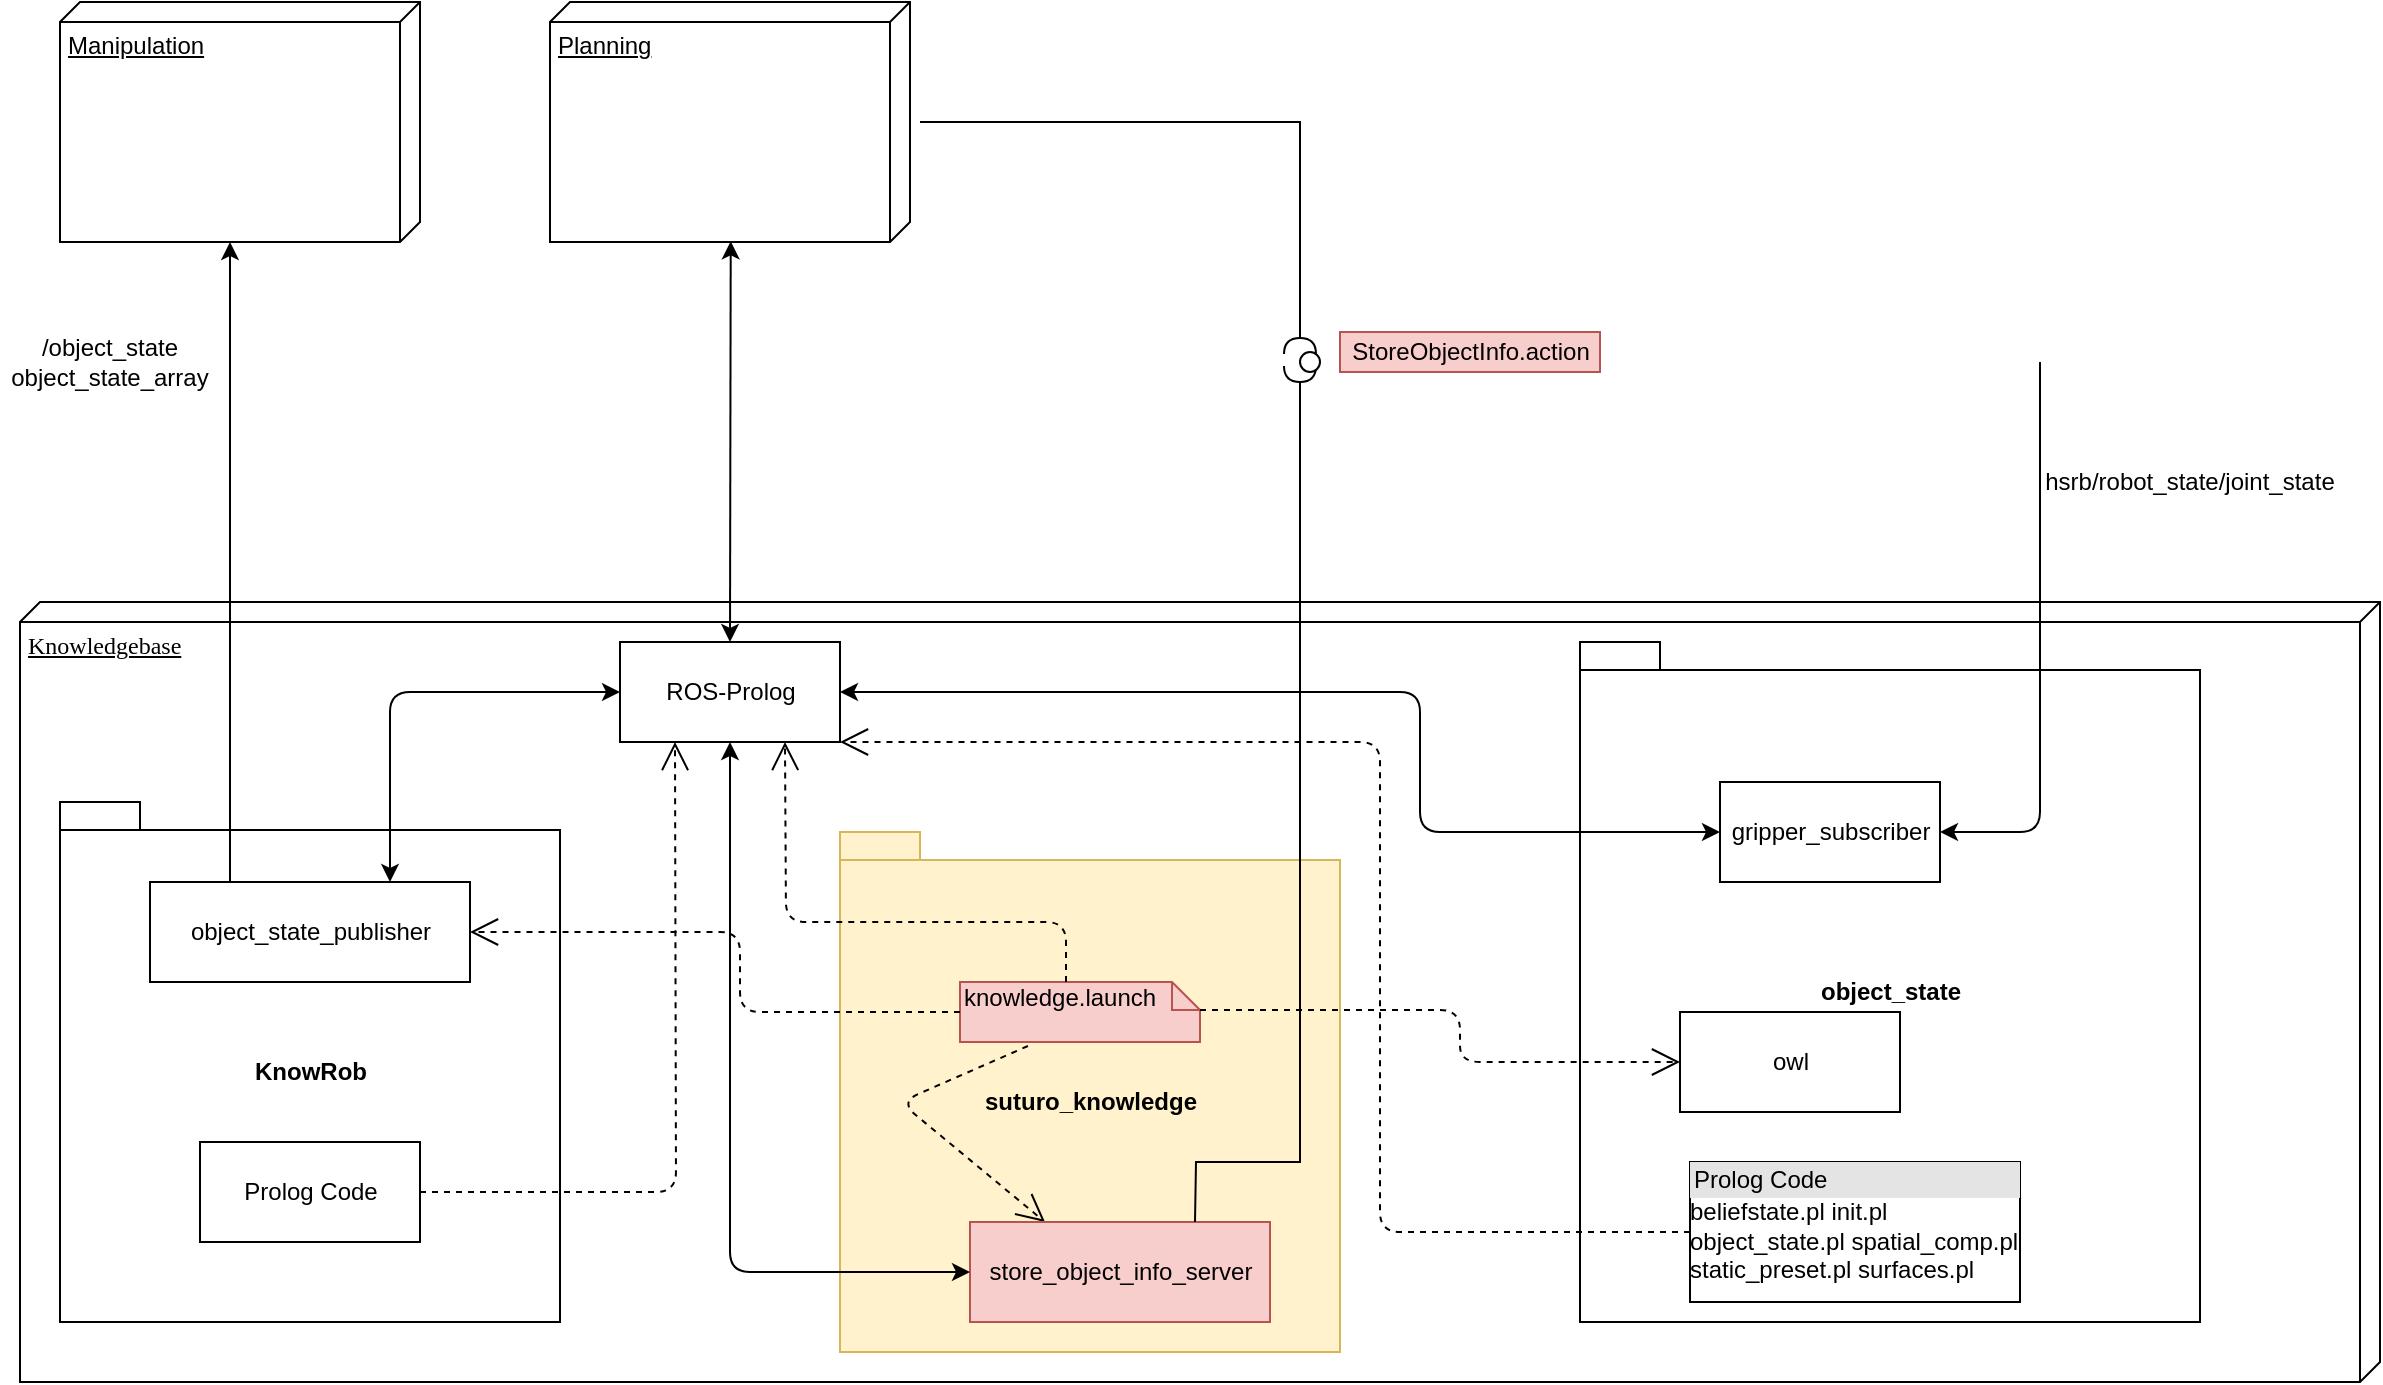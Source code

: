 <mxfile version="12.5.6" type="device"><diagram name="Page-1" id="5f0bae14-7c28-e335-631c-24af17079c00"><mxGraphModel dx="2457" dy="784" grid="1" gridSize="10" guides="1" tooltips="1" connect="1" arrows="1" fold="1" page="1" pageScale="1" pageWidth="1100" pageHeight="850" background="#ffffff" math="0" shadow="0"><root><mxCell id="0"/><mxCell id="1" parent="0"/><mxCell id="39150e848f15840c-1" value="Knowledgebase" style="verticalAlign=top;align=left;spacingTop=8;spacingLeft=2;spacingRight=12;shape=cube;size=10;direction=south;fontStyle=4;html=1;rounded=0;shadow=0;comic=0;labelBackgroundColor=none;strokeWidth=1;fontFamily=Verdana;fontSize=12" parent="1" vertex="1"><mxGeometry x="-160" y="400" width="1180" height="390" as="geometry"/></mxCell><mxCell id="SEkTRPLyYHeVL0L44wXC-1" value="suturo_knowledge" style="shape=folder;fontStyle=1;spacingTop=10;tabWidth=40;tabHeight=14;tabPosition=left;html=1;fillColor=#fff2cc;strokeColor=#d6b656;" vertex="1" parent="1"><mxGeometry x="250" y="515" width="250" height="260" as="geometry"/></mxCell><mxCell id="SEkTRPLyYHeVL0L44wXC-8" value="" style="endArrow=open;endSize=12;dashed=1;html=1;exitX=0.283;exitY=1.067;exitDx=0;exitDy=0;exitPerimeter=0;entryX=0.25;entryY=0;entryDx=0;entryDy=0;" edge="1" parent="1" source="J4PczT1_aH97E_ln1lu--24" target="J4PczT1_aH97E_ln1lu--10"><mxGeometry x="0.273" y="39" width="160" relative="1" as="geometry"><mxPoint x="343.96" y="622.01" as="sourcePoint"/><mxPoint x="337.05" y="710" as="targetPoint"/><mxPoint as="offset"/><Array as="points"><mxPoint x="280" y="650"/></Array></mxGeometry></mxCell><mxCell id="J4PczT1_aH97E_ln1lu--3" value="ROS-Prolog" style="html=1;" parent="1" vertex="1"><mxGeometry x="140" y="420" width="110" height="50" as="geometry"/></mxCell><mxCell id="J4PczT1_aH97E_ln1lu--4" value="KnowRob&lt;br&gt;" style="shape=folder;fontStyle=1;spacingTop=10;tabWidth=40;tabHeight=14;tabPosition=left;html=1;" parent="1" vertex="1"><mxGeometry x="-140" y="500" width="250" height="260" as="geometry"/></mxCell><mxCell id="J4PczT1_aH97E_ln1lu--5" value="object_state_publisher" style="html=1;" parent="1" vertex="1"><mxGeometry x="-95" y="540" width="160" height="50" as="geometry"/></mxCell><mxCell id="J4PczT1_aH97E_ln1lu--6" value="" style="endArrow=classic;html=1;exitX=0.25;exitY=0;exitDx=0;exitDy=0;" parent="1" source="J4PczT1_aH97E_ln1lu--5" edge="1"><mxGeometry width="50" height="50" relative="1" as="geometry"><mxPoint x="120" y="870" as="sourcePoint"/><mxPoint x="-55" y="220" as="targetPoint"/><Array as="points"><mxPoint x="-55" y="240"/></Array></mxGeometry></mxCell><mxCell id="J4PczT1_aH97E_ln1lu--9" value="/object_state&lt;br&gt;object_state_array" style="text;html=1;strokeColor=none;fillColor=none;align=center;verticalAlign=middle;whiteSpace=wrap;rounded=0;" parent="1" vertex="1"><mxGeometry x="-170" y="270" width="110" height="20" as="geometry"/></mxCell><mxCell id="J4PczT1_aH97E_ln1lu--13" value="Manipulation" style="verticalAlign=top;align=left;spacingTop=8;spacingLeft=2;spacingRight=12;shape=cube;size=10;direction=south;fontStyle=4;html=1;" parent="1" vertex="1"><mxGeometry x="-140" y="100" width="180" height="120" as="geometry"/></mxCell><mxCell id="J4PczT1_aH97E_ln1lu--15" value="Planning" style="verticalAlign=top;align=left;spacingTop=8;spacingLeft=2;spacingRight=12;shape=cube;size=10;direction=south;fontStyle=4;html=1;" parent="1" vertex="1"><mxGeometry x="105" y="100" width="180" height="120" as="geometry"/></mxCell><mxCell id="J4PczT1_aH97E_ln1lu--16" value="" style="endArrow=classic;startArrow=classic;html=1;entryX=0.997;entryY=0.498;entryDx=0;entryDy=0;entryPerimeter=0;exitX=0.5;exitY=0;exitDx=0;exitDy=0;" parent="1" source="J4PczT1_aH97E_ln1lu--3" target="J4PczT1_aH97E_ln1lu--15" edge="1"><mxGeometry width="50" height="50" relative="1" as="geometry"><mxPoint x="120" y="870" as="sourcePoint"/><mxPoint x="170" y="820" as="targetPoint"/></mxGeometry></mxCell><mxCell id="J4PczT1_aH97E_ln1lu--18" value="" style="endArrow=classic;startArrow=classic;html=1;entryX=0;entryY=0.5;entryDx=0;entryDy=0;exitX=0.75;exitY=0;exitDx=0;exitDy=0;" parent="1" source="J4PczT1_aH97E_ln1lu--5" target="J4PczT1_aH97E_ln1lu--3" edge="1"><mxGeometry width="50" height="50" relative="1" as="geometry"><mxPoint x="120" y="870" as="sourcePoint"/><mxPoint x="170" y="820" as="targetPoint"/><Array as="points"><mxPoint x="25" y="445"/></Array></mxGeometry></mxCell><mxCell id="J4PczT1_aH97E_ln1lu--22" value="object_state" style="shape=folder;fontStyle=1;spacingTop=10;tabWidth=40;tabHeight=14;tabPosition=left;html=1;" parent="1" vertex="1"><mxGeometry x="620" y="420" width="310" height="340" as="geometry"/></mxCell><mxCell id="J4PczT1_aH97E_ln1lu--10" value="store_object_info_server" style="html=1;fillColor=#f8cecc;strokeColor=#b85450;" parent="1" vertex="1"><mxGeometry x="315" y="710" width="150" height="50" as="geometry"/></mxCell><mxCell id="J4PczT1_aH97E_ln1lu--11" value="" style="endArrow=classic;startArrow=classic;html=1;entryX=0;entryY=0.5;entryDx=0;entryDy=0;exitX=0.5;exitY=1;exitDx=0;exitDy=0;" parent="1" source="J4PczT1_aH97E_ln1lu--3" target="J4PczT1_aH97E_ln1lu--10" edge="1"><mxGeometry width="50" height="50" relative="1" as="geometry"><mxPoint x="195" y="470" as="sourcePoint"/><mxPoint x="170" y="820" as="targetPoint"/><Array as="points"><mxPoint x="195" y="735"/></Array></mxGeometry></mxCell><mxCell id="J4PczT1_aH97E_ln1lu--24" value="knowledge.launch" style="shape=note;whiteSpace=wrap;html=1;size=14;verticalAlign=top;align=left;spacingTop=-6;fillColor=#f8cecc;strokeColor=#b85450;" parent="1" vertex="1"><mxGeometry x="310" y="590" width="120" height="30" as="geometry"/></mxCell><mxCell id="J4PczT1_aH97E_ln1lu--27" value="&lt;div style=&quot;box-sizing: border-box ; width: 100% ; background: #e4e4e4 ; padding: 2px&quot;&gt;Prolog Code&lt;/div&gt;beliefstate.pl init.pl&lt;br&gt;object_state.pl spatial_comp.pl&lt;br&gt;static_preset.pl surfaces.pl" style="verticalAlign=top;align=left;overflow=fill;html=1;" parent="1" vertex="1"><mxGeometry x="675" y="680" width="165" height="70" as="geometry"/></mxCell><mxCell id="J4PczT1_aH97E_ln1lu--28" value="" style="endArrow=open;endSize=12;dashed=1;html=1;entryX=1;entryY=0.5;entryDx=0;entryDy=0;exitX=0;exitY=0.5;exitDx=0;exitDy=0;exitPerimeter=0;" parent="1" source="J4PczT1_aH97E_ln1lu--24" target="J4PczT1_aH97E_ln1lu--5" edge="1"><mxGeometry x="-0.286" y="-43" width="160" relative="1" as="geometry"><mxPoint x="120" y="820" as="sourcePoint"/><mxPoint x="280" y="820" as="targetPoint"/><mxPoint as="offset"/><Array as="points"><mxPoint x="200" y="605"/><mxPoint x="200" y="565"/></Array></mxGeometry></mxCell><mxCell id="J4PczT1_aH97E_ln1lu--30" value="" style="endArrow=open;endSize=12;dashed=1;html=1;exitX=0;exitY=0;exitDx=53;exitDy=0;exitPerimeter=0;entryX=0.75;entryY=1;entryDx=0;entryDy=0;" parent="1" source="J4PczT1_aH97E_ln1lu--24" target="J4PczT1_aH97E_ln1lu--3" edge="1"><mxGeometry x="0.273" y="39" width="160" relative="1" as="geometry"><mxPoint x="120" y="820" as="sourcePoint"/><mxPoint x="250" y="470" as="targetPoint"/><mxPoint as="offset"/><Array as="points"><mxPoint x="363" y="560"/><mxPoint x="223" y="560"/></Array></mxGeometry></mxCell><mxCell id="J4PczT1_aH97E_ln1lu--31" value="gripper_subscriber" style="html=1;" parent="1" vertex="1"><mxGeometry x="690" y="490" width="110" height="50" as="geometry"/></mxCell><mxCell id="J4PczT1_aH97E_ln1lu--32" value="" style="endArrow=classic;startArrow=classic;html=1;entryX=0;entryY=0.5;entryDx=0;entryDy=0;exitX=1;exitY=0.5;exitDx=0;exitDy=0;" parent="1" source="J4PczT1_aH97E_ln1lu--3" target="J4PczT1_aH97E_ln1lu--31" edge="1"><mxGeometry width="50" height="50" relative="1" as="geometry"><mxPoint x="120" y="870" as="sourcePoint"/><mxPoint x="170" y="820" as="targetPoint"/><Array as="points"><mxPoint x="540" y="445"/><mxPoint x="540" y="515"/></Array></mxGeometry></mxCell><mxCell id="J4PczT1_aH97E_ln1lu--33" value="" style="endArrow=classic;html=1;entryX=1;entryY=0.5;entryDx=0;entryDy=0;" parent="1" target="J4PczT1_aH97E_ln1lu--31" edge="1"><mxGeometry width="50" height="50" relative="1" as="geometry"><mxPoint x="850" y="280" as="sourcePoint"/><mxPoint x="170" y="820" as="targetPoint"/><Array as="points"><mxPoint x="850" y="515"/></Array></mxGeometry></mxCell><mxCell id="J4PczT1_aH97E_ln1lu--36" value="owl" style="html=1;" parent="1" vertex="1"><mxGeometry x="670" y="605" width="110" height="50" as="geometry"/></mxCell><mxCell id="J4PczT1_aH97E_ln1lu--37" value="" style="endArrow=open;endSize=12;dashed=1;html=1;entryX=0;entryY=0.5;entryDx=0;entryDy=0;exitX=0;exitY=0;exitDx=120;exitDy=14;exitPerimeter=0;" parent="1" target="J4PczT1_aH97E_ln1lu--36" edge="1" source="J4PczT1_aH97E_ln1lu--24"><mxGeometry x="1" y="220" width="160" relative="1" as="geometry"><mxPoint x="580" y="590" as="sourcePoint"/><mxPoint x="280" y="820" as="targetPoint"/><mxPoint x="169" y="214" as="offset"/><Array as="points"><mxPoint x="560" y="604"/><mxPoint x="560" y="630"/></Array></mxGeometry></mxCell><mxCell id="J4PczT1_aH97E_ln1lu--39" value="Prolog Code" style="html=1;" parent="1" vertex="1"><mxGeometry x="-70" y="670" width="110" height="50" as="geometry"/></mxCell><mxCell id="J4PczT1_aH97E_ln1lu--40" value="" style="endArrow=open;endSize=12;dashed=1;html=1;entryX=0.25;entryY=1;entryDx=0;entryDy=0;exitX=1;exitY=0.5;exitDx=0;exitDy=0;" parent="1" source="J4PczT1_aH97E_ln1lu--39" target="J4PczT1_aH97E_ln1lu--3" edge="1"><mxGeometry x="-0.911" y="-170" width="160" relative="1" as="geometry"><mxPoint x="120" y="820" as="sourcePoint"/><mxPoint x="280" y="820" as="targetPoint"/><Array as="points"><mxPoint x="168" y="695"/></Array><mxPoint as="offset"/></mxGeometry></mxCell><mxCell id="J4PczT1_aH97E_ln1lu--41" value="hsrb/robot_state/joint_state" style="text;html=1;strokeColor=none;fillColor=none;align=center;verticalAlign=middle;whiteSpace=wrap;rounded=0;" parent="1" vertex="1"><mxGeometry x="850" y="330" width="150" height="20" as="geometry"/></mxCell><mxCell id="SEkTRPLyYHeVL0L44wXC-3" value="" style="endArrow=open;endSize=12;dashed=1;html=1;entryX=1;entryY=1;entryDx=0;entryDy=0;exitX=0;exitY=0.5;exitDx=0;exitDy=0;" edge="1" parent="1" source="J4PczT1_aH97E_ln1lu--27" target="J4PczT1_aH97E_ln1lu--3"><mxGeometry x="-0.911" y="-170" width="160" relative="1" as="geometry"><mxPoint x="50" y="705" as="sourcePoint"/><mxPoint x="150" y="480" as="targetPoint"/><Array as="points"><mxPoint x="520" y="715"/><mxPoint x="520" y="470"/></Array><mxPoint as="offset"/></mxGeometry></mxCell><mxCell id="SEkTRPLyYHeVL0L44wXC-11" value="" style="rounded=0;orthogonalLoop=1;jettySize=auto;html=1;endArrow=halfCircle;endFill=0;endSize=6;strokeWidth=1;exitX=0.75;exitY=0;exitDx=0;exitDy=0;entryX=0;entryY=0.7;entryDx=0;entryDy=0;entryPerimeter=0;" edge="1" parent="1" source="J4PczT1_aH97E_ln1lu--10" target="SEkTRPLyYHeVL0L44wXC-18"><mxGeometry relative="1" as="geometry"><mxPoint x="427.5" y="710" as="sourcePoint"/><mxPoint x="484.938" y="285.0" as="targetPoint"/><Array as="points"><mxPoint x="428" y="680"/><mxPoint x="480" y="680"/></Array></mxGeometry></mxCell><mxCell id="SEkTRPLyYHeVL0L44wXC-17" value="" style="rounded=0;orthogonalLoop=1;jettySize=auto;html=1;endArrow=halfCircle;endFill=0;entryX=0;entryY=0.1;entryDx=0;entryDy=0;endSize=6;strokeWidth=1;entryPerimeter=0;" edge="1" target="SEkTRPLyYHeVL0L44wXC-18" parent="1"><mxGeometry relative="1" as="geometry"><mxPoint x="290" y="160" as="sourcePoint"/><Array as="points"><mxPoint x="480" y="160"/></Array></mxGeometry></mxCell><mxCell id="SEkTRPLyYHeVL0L44wXC-18" value="" style="ellipse;whiteSpace=wrap;html=1;fontFamily=Helvetica;fontSize=12;fontColor=#000000;align=center;strokeColor=#000000;fillColor=#ffffff;points=[];aspect=fixed;resizable=0;" vertex="1" parent="1"><mxGeometry x="480" y="275" width="10" height="10" as="geometry"/></mxCell><mxCell id="SEkTRPLyYHeVL0L44wXC-19" value="StoreObjectInfo.action" style="text;html=1;align=center;verticalAlign=middle;resizable=0;points=[];autosize=1;fillColor=#f8cecc;strokeColor=#b85450;" vertex="1" parent="1"><mxGeometry x="500" y="265" width="130" height="20" as="geometry"/></mxCell></root></mxGraphModel></diagram></mxfile>